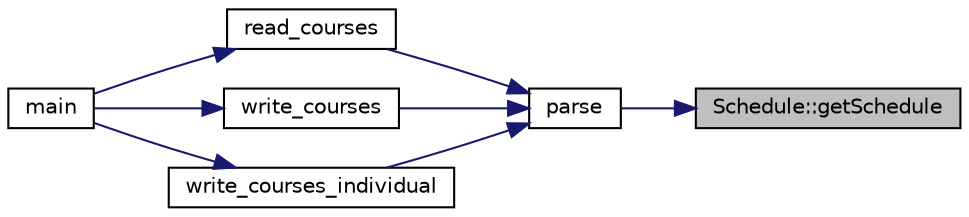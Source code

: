 digraph "Schedule::getSchedule"
{
 // LATEX_PDF_SIZE
  edge [fontname="Helvetica",fontsize="10",labelfontname="Helvetica",labelfontsize="10"];
  node [fontname="Helvetica",fontsize="10",shape=record];
  rankdir="RL";
  Node1 [label="Schedule::getSchedule",height=0.2,width=0.4,color="black", fillcolor="grey75", style="filled", fontcolor="black",tooltip=" "];
  Node1 -> Node2 [dir="back",color="midnightblue",fontsize="10",style="solid",fontname="Helvetica"];
  Node2 [label="parse",height=0.2,width=0.4,color="black", fillcolor="white", style="filled",URL="$json__parser_8cpp.html#a05378c4e9e46b5b68d745abfb098160b",tooltip=" "];
  Node2 -> Node3 [dir="back",color="midnightblue",fontsize="10",style="solid",fontname="Helvetica"];
  Node3 [label="read_courses",height=0.2,width=0.4,color="black", fillcolor="white", style="filled",URL="$json__parser_8cpp.html#a8e897fb8792e159fb9eeb1993c833f25",tooltip=" "];
  Node3 -> Node4 [dir="back",color="midnightblue",fontsize="10",style="solid",fontname="Helvetica"];
  Node4 [label="main",height=0.2,width=0.4,color="black", fillcolor="white", style="filled",URL="$main_8cpp.html#a0ddf1224851353fc92bfbff6f499fa97",tooltip=" "];
  Node2 -> Node5 [dir="back",color="midnightblue",fontsize="10",style="solid",fontname="Helvetica"];
  Node5 [label="write_courses",height=0.2,width=0.4,color="black", fillcolor="white", style="filled",URL="$json__parser_8cpp.html#abd1cb0ffcdfd1597173b4bb250503bed",tooltip=" "];
  Node5 -> Node4 [dir="back",color="midnightblue",fontsize="10",style="solid",fontname="Helvetica"];
  Node2 -> Node6 [dir="back",color="midnightblue",fontsize="10",style="solid",fontname="Helvetica"];
  Node6 [label="write_courses_individual",height=0.2,width=0.4,color="black", fillcolor="white", style="filled",URL="$json__parser_8cpp.html#aaf2f32d23dc02195c924e617be09c18f",tooltip=" "];
  Node6 -> Node4 [dir="back",color="midnightblue",fontsize="10",style="solid",fontname="Helvetica"];
}
